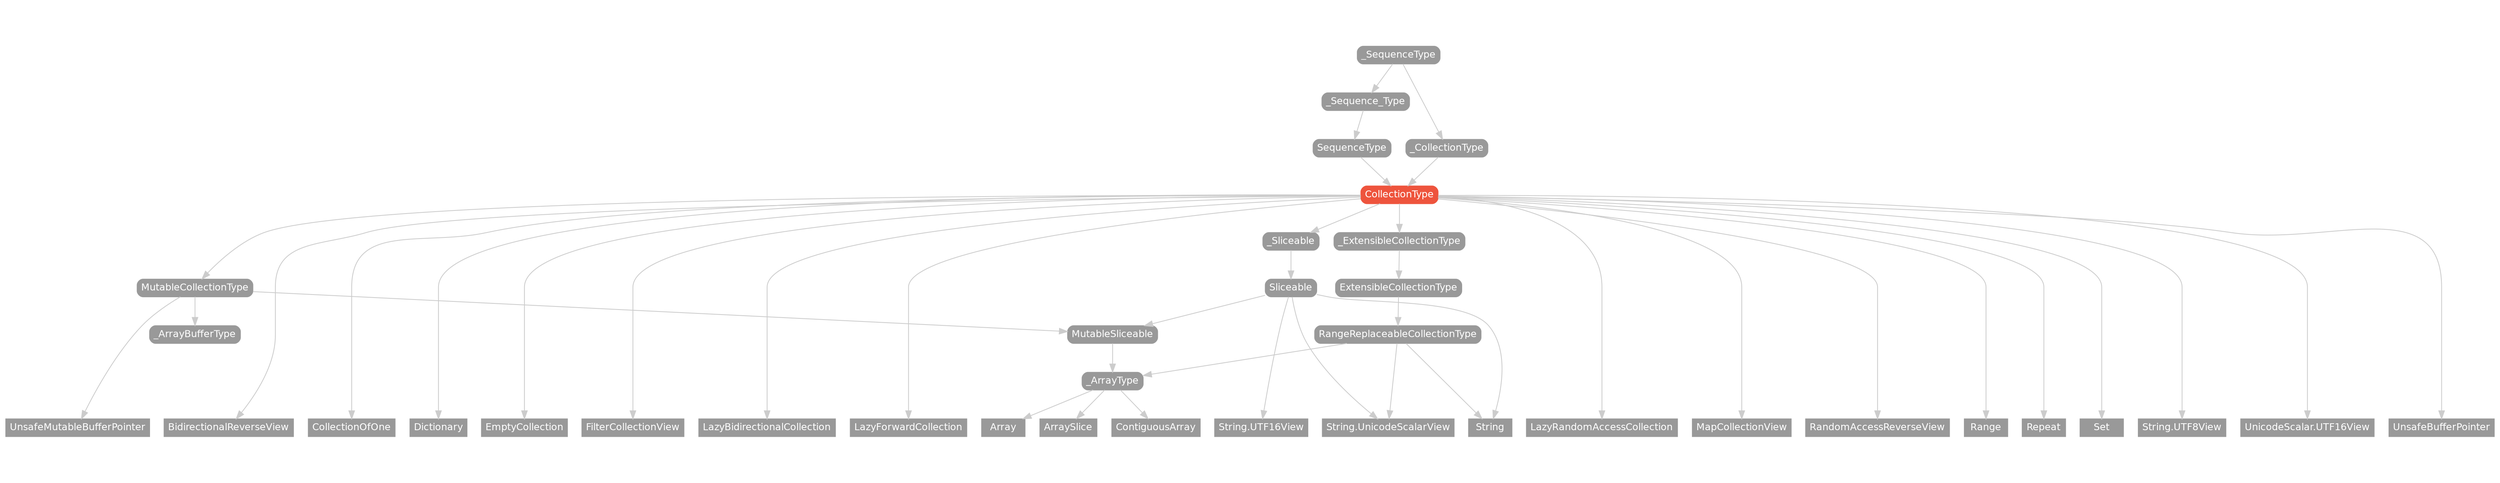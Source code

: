 strict digraph "CollectionType - Type Hierarchy - SwiftDoc.org" {
    pad="0.1,0.8"
    node [shape=box, style="filled,rounded", color="#999999", fillcolor="#999999", fontcolor=white, fontname=Helvetica, fontnames="Helvetica,sansserif", fontsize=12, margin="0.07,0.05", height="0.3"]
    edge [color="#cccccc"]
    "Array" [URL="/type/Array/hierarchy/", style=filled]
    "ArraySlice" [URL="/type/ArraySlice/hierarchy/", style=filled]
    "BidirectionalReverseView" [URL="/type/BidirectionalReverseView/hierarchy/", style=filled]
    "CollectionOfOne" [URL="/type/CollectionOfOne/hierarchy/", style=filled]
    "CollectionType" [URL="/protocol/CollectionType/", style="filled,rounded", fillcolor="#ee543d", color="#ee543d"]
    "ContiguousArray" [URL="/type/ContiguousArray/hierarchy/", style=filled]
    "Dictionary" [URL="/type/Dictionary/hierarchy/", style=filled]
    "EmptyCollection" [URL="/type/EmptyCollection/hierarchy/", style=filled]
    "ExtensibleCollectionType" [URL="/protocol/ExtensibleCollectionType/hierarchy/"]
    "FilterCollectionView" [URL="/type/FilterCollectionView/hierarchy/", style=filled]
    "LazyBidirectionalCollection" [URL="/type/LazyBidirectionalCollection/hierarchy/", style=filled]
    "LazyForwardCollection" [URL="/type/LazyForwardCollection/hierarchy/", style=filled]
    "LazyRandomAccessCollection" [URL="/type/LazyRandomAccessCollection/hierarchy/", style=filled]
    "MapCollectionView" [URL="/type/MapCollectionView/hierarchy/", style=filled]
    "MutableCollectionType" [URL="/protocol/MutableCollectionType/hierarchy/"]
    "MutableSliceable" [URL="/protocol/MutableSliceable/hierarchy/"]
    "RandomAccessReverseView" [URL="/type/RandomAccessReverseView/hierarchy/", style=filled]
    "Range" [URL="/type/Range/hierarchy/", style=filled]
    "RangeReplaceableCollectionType" [URL="/protocol/RangeReplaceableCollectionType/hierarchy/"]
    "Repeat" [URL="/type/Repeat/hierarchy/", style=filled]
    "SequenceType" [URL="/protocol/SequenceType/hierarchy/"]
    "Set" [URL="/type/Set/hierarchy/", style=filled]
    "Sliceable" [URL="/protocol/Sliceable/hierarchy/"]
    "String" [URL="/type/String/hierarchy/", style=filled]
    "String.UTF16View" [URL="/type/String.UTF16View/hierarchy/", style=filled]
    "String.UTF8View" [URL="/type/String.UTF8View/hierarchy/", style=filled]
    "String.UnicodeScalarView" [URL="/type/String.UnicodeScalarView/hierarchy/", style=filled]
    "UnicodeScalar.UTF16View" [URL="/type/UnicodeScalar.UTF16View/hierarchy/", style=filled]
    "UnsafeBufferPointer" [URL="/type/UnsafeBufferPointer/hierarchy/", style=filled]
    "UnsafeMutableBufferPointer" [URL="/type/UnsafeMutableBufferPointer/hierarchy/", style=filled]
    "_ArrayBufferType" [URL="/protocol/_ArrayBufferType/hierarchy/"]
    "_ArrayType" [URL="/protocol/_ArrayType/hierarchy/"]
    "_CollectionType" [URL="/protocol/_CollectionType/hierarchy/"]
    "_ExtensibleCollectionType" [URL="/protocol/_ExtensibleCollectionType/hierarchy/"]
    "_SequenceType" [URL="/protocol/_SequenceType/hierarchy/"]
    "_Sequence_Type" [URL="/protocol/_Sequence_Type/hierarchy/"]
    "_Sliceable" [URL="/protocol/_Sliceable/hierarchy/"]    "CollectionType" -> "BidirectionalReverseView"
    "CollectionType" -> "CollectionOfOne"
    "CollectionType" -> "Dictionary"
    "CollectionType" -> "EmptyCollection"
    "CollectionType" -> "FilterCollectionView"
    "CollectionType" -> "LazyBidirectionalCollection"
    "CollectionType" -> "LazyForwardCollection"
    "CollectionType" -> "LazyRandomAccessCollection"
    "CollectionType" -> "MapCollectionView"
    "CollectionType" -> "MutableCollectionType"
    "CollectionType" -> "RandomAccessReverseView"
    "CollectionType" -> "Range"
    "CollectionType" -> "Repeat"
    "CollectionType" -> "Set"
    "CollectionType" -> "UnicodeScalar.UTF16View"
    "CollectionType" -> "UnsafeBufferPointer"
    "CollectionType" -> "_ExtensibleCollectionType"
    "CollectionType" -> "_Sliceable"
    "CollectionType" -> "String.UTF8View"
    "MutableCollectionType" -> "MutableSliceable"
    "MutableCollectionType" -> "UnsafeMutableBufferPointer"
    "MutableCollectionType" -> "_ArrayBufferType"
    "MutableSliceable" -> "_ArrayType"
    "_ArrayType" -> "Array"
    "_ArrayType" -> "ArraySlice"
    "_ArrayType" -> "ContiguousArray"
    "_ExtensibleCollectionType" -> "ExtensibleCollectionType"
    "ExtensibleCollectionType" -> "RangeReplaceableCollectionType"
    "RangeReplaceableCollectionType" -> "String"
    "RangeReplaceableCollectionType" -> "_ArrayType"
    "RangeReplaceableCollectionType" -> "String.UnicodeScalarView"
    "_ArrayType" -> "Array"
    "_ArrayType" -> "ArraySlice"
    "_ArrayType" -> "ContiguousArray"
    "_Sliceable" -> "Sliceable"
    "Sliceable" -> "MutableSliceable"
    "Sliceable" -> "String"
    "Sliceable" -> "String.UTF16View"
    "Sliceable" -> "String.UnicodeScalarView"
    "MutableSliceable" -> "_ArrayType"
    "_ArrayType" -> "Array"
    "_ArrayType" -> "ArraySlice"
    "_ArrayType" -> "ContiguousArray"
    "_CollectionType" -> "CollectionType"
    "SequenceType" -> "CollectionType"
    "_SequenceType" -> "_CollectionType"
    "_Sequence_Type" -> "SequenceType"
    "_SequenceType" -> "_Sequence_Type"
    subgraph Types {
        rank = max; "BidirectionalReverseView"; "CollectionOfOne"; "Dictionary"; "EmptyCollection"; "FilterCollectionView"; "LazyBidirectionalCollection"; "LazyForwardCollection"; "LazyRandomAccessCollection"; "MapCollectionView"; "RandomAccessReverseView"; "Range"; "Repeat"; "Set"; "UnicodeScalar.UTF16View"; "UnsafeBufferPointer"; "String.UTF8View"; "UnsafeMutableBufferPointer"; "Array"; "ArraySlice"; "ContiguousArray"; "String"; "String.UnicodeScalarView"; "String.UTF16View";
    }
}